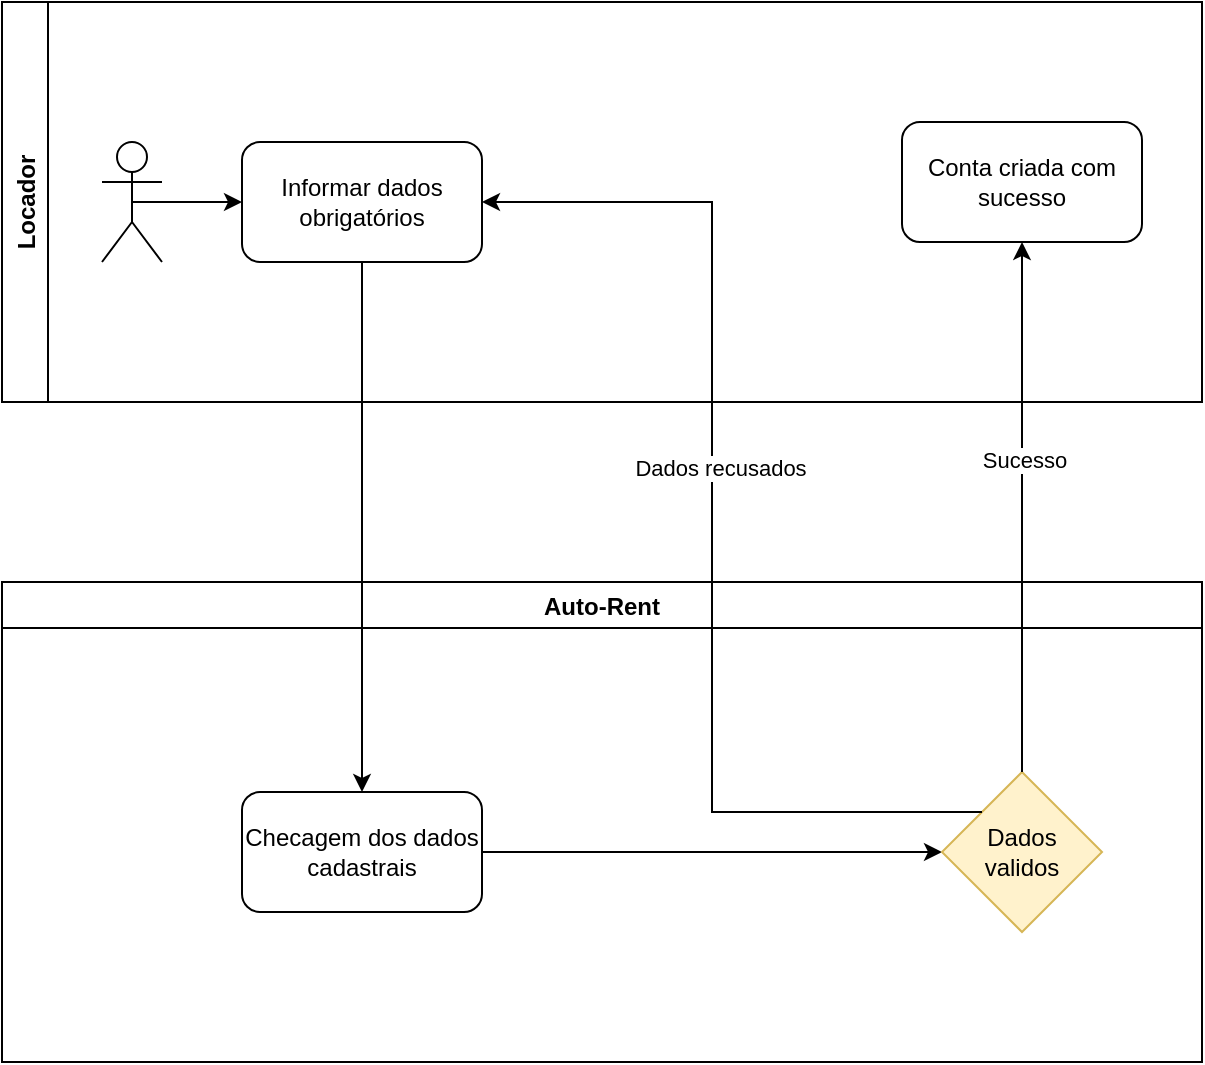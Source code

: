 <mxfile version="17.1.1" type="github">
  <diagram id="yz-zjX-ozQ3gpO2Xi7Yj" name="Page-1">
    <mxGraphModel dx="868" dy="482" grid="1" gridSize="10" guides="1" tooltips="1" connect="1" arrows="1" fold="1" page="1" pageScale="1" pageWidth="827" pageHeight="1169" math="0" shadow="0">
      <root>
        <mxCell id="0" />
        <mxCell id="1" parent="0" />
        <mxCell id="qeK3eL-iH4auFiqdQ0pX-1" value="Locador" style="swimlane;horizontal=0;startSize=23;" vertex="1" parent="1">
          <mxGeometry x="40" y="10" width="600" height="200" as="geometry">
            <mxRectangle x="40" y="40" width="30" height="70" as="alternateBounds" />
          </mxGeometry>
        </mxCell>
        <mxCell id="qeK3eL-iH4auFiqdQ0pX-2" style="edgeStyle=orthogonalEdgeStyle;rounded=0;orthogonalLoop=1;jettySize=auto;html=1;exitX=0.5;exitY=0.5;exitDx=0;exitDy=0;exitPerimeter=0;entryX=0;entryY=0.5;entryDx=0;entryDy=0;" edge="1" parent="qeK3eL-iH4auFiqdQ0pX-1" source="qeK3eL-iH4auFiqdQ0pX-3" target="qeK3eL-iH4auFiqdQ0pX-4">
          <mxGeometry relative="1" as="geometry" />
        </mxCell>
        <mxCell id="qeK3eL-iH4auFiqdQ0pX-3" value="" style="shape=umlActor;verticalLabelPosition=bottom;verticalAlign=top;html=1;outlineConnect=0;" vertex="1" parent="qeK3eL-iH4auFiqdQ0pX-1">
          <mxGeometry x="50" y="70" width="30" height="60" as="geometry" />
        </mxCell>
        <mxCell id="qeK3eL-iH4auFiqdQ0pX-4" value="Informar dados obrigatórios" style="rounded=1;whiteSpace=wrap;html=1;" vertex="1" parent="qeK3eL-iH4auFiqdQ0pX-1">
          <mxGeometry x="120" y="70" width="120" height="60" as="geometry" />
        </mxCell>
        <mxCell id="qeK3eL-iH4auFiqdQ0pX-5" value="Conta criada com sucesso" style="rounded=1;whiteSpace=wrap;html=1;" vertex="1" parent="qeK3eL-iH4auFiqdQ0pX-1">
          <mxGeometry x="450" y="60" width="120" height="60" as="geometry" />
        </mxCell>
        <mxCell id="qeK3eL-iH4auFiqdQ0pX-6" value="Auto-Rent" style="swimlane;" vertex="1" parent="1">
          <mxGeometry x="40" y="300" width="600" height="240" as="geometry" />
        </mxCell>
        <mxCell id="qeK3eL-iH4auFiqdQ0pX-7" style="edgeStyle=orthogonalEdgeStyle;rounded=0;orthogonalLoop=1;jettySize=auto;html=1;entryX=0;entryY=0.5;entryDx=0;entryDy=0;" edge="1" parent="qeK3eL-iH4auFiqdQ0pX-6" source="qeK3eL-iH4auFiqdQ0pX-8" target="qeK3eL-iH4auFiqdQ0pX-9">
          <mxGeometry relative="1" as="geometry" />
        </mxCell>
        <mxCell id="qeK3eL-iH4auFiqdQ0pX-8" value="Checagem dos dados cadastrais" style="rounded=1;whiteSpace=wrap;html=1;" vertex="1" parent="qeK3eL-iH4auFiqdQ0pX-6">
          <mxGeometry x="120" y="105" width="120" height="60" as="geometry" />
        </mxCell>
        <mxCell id="qeK3eL-iH4auFiqdQ0pX-9" value="Dados &lt;br&gt;validos" style="rhombus;whiteSpace=wrap;html=1;fillColor=#fff2cc;strokeColor=#d6b656;" vertex="1" parent="qeK3eL-iH4auFiqdQ0pX-6">
          <mxGeometry x="470" y="95" width="80" height="80" as="geometry" />
        </mxCell>
        <mxCell id="qeK3eL-iH4auFiqdQ0pX-10" style="edgeStyle=orthogonalEdgeStyle;rounded=0;orthogonalLoop=1;jettySize=auto;html=1;entryX=0.5;entryY=0;entryDx=0;entryDy=0;" edge="1" parent="1" source="qeK3eL-iH4auFiqdQ0pX-4" target="qeK3eL-iH4auFiqdQ0pX-8">
          <mxGeometry relative="1" as="geometry" />
        </mxCell>
        <mxCell id="qeK3eL-iH4auFiqdQ0pX-11" style="edgeStyle=orthogonalEdgeStyle;rounded=0;orthogonalLoop=1;jettySize=auto;html=1;entryX=0.5;entryY=1;entryDx=0;entryDy=0;" edge="1" parent="1" source="qeK3eL-iH4auFiqdQ0pX-9" target="qeK3eL-iH4auFiqdQ0pX-5">
          <mxGeometry relative="1" as="geometry" />
        </mxCell>
        <mxCell id="qeK3eL-iH4auFiqdQ0pX-12" value="Sucesso" style="edgeLabel;html=1;align=center;verticalAlign=middle;resizable=0;points=[];" vertex="1" connectable="0" parent="qeK3eL-iH4auFiqdQ0pX-11">
          <mxGeometry x="0.176" y="-1" relative="1" as="geometry">
            <mxPoint as="offset" />
          </mxGeometry>
        </mxCell>
        <mxCell id="qeK3eL-iH4auFiqdQ0pX-13" style="edgeStyle=orthogonalEdgeStyle;rounded=0;orthogonalLoop=1;jettySize=auto;html=1;exitX=0;exitY=0;exitDx=0;exitDy=0;entryX=1;entryY=0.5;entryDx=0;entryDy=0;" edge="1" parent="1" source="qeK3eL-iH4auFiqdQ0pX-9" target="qeK3eL-iH4auFiqdQ0pX-4">
          <mxGeometry relative="1" as="geometry" />
        </mxCell>
        <mxCell id="qeK3eL-iH4auFiqdQ0pX-14" value="Dados recusados" style="edgeLabel;html=1;align=center;verticalAlign=middle;resizable=0;points=[];" vertex="1" connectable="0" parent="qeK3eL-iH4auFiqdQ0pX-13">
          <mxGeometry x="0.107" y="-4" relative="1" as="geometry">
            <mxPoint as="offset" />
          </mxGeometry>
        </mxCell>
      </root>
    </mxGraphModel>
  </diagram>
</mxfile>
